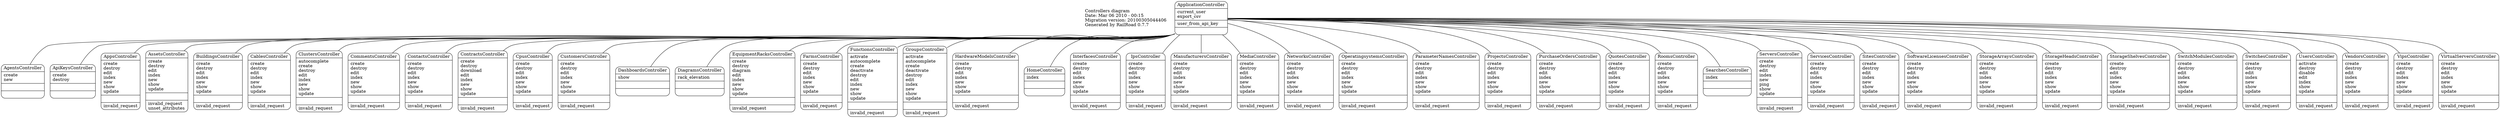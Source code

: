 digraph controllers_diagram {
	graph[overlap=false, splines=true]
	_diagram_info [shape="plaintext", label="Controllers diagram\lDate: Mar 06 2010 - 00:15\lMigration version: 20100305044406\lGenerated by RailRoad 0.7.7\l", fontsize=14]
	"AgentsController" [shape=Mrecord, label="{AgentsController|create\lnew\l|\l|\l}"]
	"ApiKeysController" [shape=Mrecord, label="{ApiKeysController|create\ldestroy\l|\l|\l}"]
	"ApplicationController" [shape=Mrecord, label="{ApplicationController|current_user\lexport_csv\l|user_from_api_key\l|\l}"]
	"AppsController" [shape=Mrecord, label="{AppsController|create\ldestroy\ledit\lindex\lnew\lshow\lupdate\l|\l|invalid_request\l}"]
	"AssetsController" [shape=Mrecord, label="{AssetsController|create\ldestroy\ledit\lindex\lnew\lshow\lupdate\l|\l|invalid_request\lunset_attributes\l}"]
	"BuildingsController" [shape=Mrecord, label="{BuildingsController|create\ldestroy\ledit\lindex\lnew\lshow\lupdate\l|\l|invalid_request\l}"]
	"CablesController" [shape=Mrecord, label="{CablesController|create\ldestroy\ledit\lindex\lnew\lshow\lupdate\l|\l|invalid_request\l}"]
	"ClustersController" [shape=Mrecord, label="{ClustersController|autocomplete\lcreate\ldestroy\ledit\lindex\lnew\lshow\lupdate\l|\l|invalid_request\l}"]
	"CommentsController" [shape=Mrecord, label="{CommentsController|create\ldestroy\ledit\lindex\lnew\lshow\lupdate\l|\l|invalid_request\l}"]
	"ContactsController" [shape=Mrecord, label="{ContactsController|create\ldestroy\ledit\lindex\lnew\lshow\lupdate\l|\l|invalid_request\l}"]
	"ContractsController" [shape=Mrecord, label="{ContractsController|create\ldestroy\ldownload\ledit\lindex\lnew\lshow\lupdate\l|\l|invalid_request\l}"]
	"CpusController" [shape=Mrecord, label="{CpusController|create\ldestroy\ledit\lindex\lnew\lshow\lupdate\l|\l|invalid_request\l}"]
	"CustomersController" [shape=Mrecord, label="{CustomersController|create\ldestroy\ledit\lindex\lnew\lshow\lupdate\l|\l|invalid_request\l}"]
	"DashboardsController" [shape=Mrecord, label="{DashboardsController|show\l|\l|\l}"]
	"DiagramsController" [shape=Mrecord, label="{DiagramsController|rack_elevation\l|\l|\l}"]
	"EquipmentRacksController" [shape=Mrecord, label="{EquipmentRacksController|create\ldestroy\ldiagram\ledit\lindex\lnew\lshow\lupdate\l|\l|invalid_request\l}"]
	"FarmsController" [shape=Mrecord, label="{FarmsController|create\ldestroy\ledit\lindex\lnew\lshow\lupdate\l|\l|invalid_request\l}"]
	"FunctionsController" [shape=Mrecord, label="{FunctionsController|activate\lautocomplete\lcreate\ldeactivate\ldestroy\ledit\lindex\lnew\lshow\lupdate\l|\l|invalid_request\l}"]
	"GroupsController" [shape=Mrecord, label="{GroupsController|activate\lautocomplete\lcreate\ldeactivate\ldestroy\ledit\lindex\lnew\lshow\lupdate\l|\l|invalid_request\l}"]
	"HardwareModelsController" [shape=Mrecord, label="{HardwareModelsController|create\ldestroy\ledit\lindex\lnew\lshow\lupdate\l|\l|invalid_request\l}"]
	"HomeController" [shape=Mrecord, label="{HomeController|index\l|\l|\l}"]
	"InterfacesController" [shape=Mrecord, label="{InterfacesController|create\ldestroy\ledit\lindex\lnew\lshow\lupdate\l|\l|invalid_request\l}"]
	"IpsController" [shape=Mrecord, label="{IpsController|create\ldestroy\ledit\lindex\lnew\lshow\lupdate\l|\l|invalid_request\l}"]
	"ManufacturersController" [shape=Mrecord, label="{ManufacturersController|create\ldestroy\ledit\lindex\lnew\lshow\lupdate\l|\l|invalid_request\l}"]
	"MediaController" [shape=Mrecord, label="{MediaController|create\ldestroy\ledit\lindex\lnew\lshow\lupdate\l|\l|invalid_request\l}"]
	"NetworksController" [shape=Mrecord, label="{NetworksController|create\ldestroy\ledit\lindex\lnew\lshow\lupdate\l|\l|invalid_request\l}"]
	"OperatingsystemsController" [shape=Mrecord, label="{OperatingsystemsController|create\ldestroy\ledit\lindex\lnew\lshow\lupdate\l|\l|invalid_request\l}"]
	"ParameterNamesController" [shape=Mrecord, label="{ParameterNamesController|create\ldestroy\ledit\lindex\lnew\lshow\lupdate\l|\l|invalid_request\l}"]
	"ProjectsController" [shape=Mrecord, label="{ProjectsController|create\ldestroy\ledit\lindex\lnew\lshow\lupdate\l|\l|invalid_request\l}"]
	"PurchaseOrdersController" [shape=Mrecord, label="{PurchaseOrdersController|create\ldestroy\ledit\lindex\lnew\lshow\lupdate\l|\l|invalid_request\l}"]
	"QuotesController" [shape=Mrecord, label="{QuotesController|create\ldestroy\ledit\lindex\lnew\lshow\lupdate\l|\l|invalid_request\l}"]
	"RoomsController" [shape=Mrecord, label="{RoomsController|create\ldestroy\ledit\lindex\lnew\lshow\lupdate\l|\l|invalid_request\l}"]
	"SearchesController" [shape=Mrecord, label="{SearchesController|index\l|\l|\l}"]
	"ServersController" [shape=Mrecord, label="{ServersController|create\ldestroy\ledit\lindex\lnew\lping\lshow\lupdate\l|\l|invalid_request\l}"]
	"ServicesController" [shape=Mrecord, label="{ServicesController|create\ldestroy\ledit\lindex\lnew\lshow\lupdate\l|\l|invalid_request\l}"]
	"SitesController" [shape=Mrecord, label="{SitesController|create\ldestroy\ledit\lindex\lnew\lshow\lupdate\l|\l|invalid_request\l}"]
	"SoftwareLicensesController" [shape=Mrecord, label="{SoftwareLicensesController|create\ldestroy\ledit\lindex\lnew\lshow\lupdate\l|\l|invalid_request\l}"]
	"StorageArraysController" [shape=Mrecord, label="{StorageArraysController|create\ldestroy\ledit\lindex\lnew\lshow\lupdate\l|\l|invalid_request\l}"]
	"StorageHeadsController" [shape=Mrecord, label="{StorageHeadsController|create\ldestroy\ledit\lindex\lnew\lshow\lupdate\l|\l|invalid_request\l}"]
	"StorageShelvesController" [shape=Mrecord, label="{StorageShelvesController|create\ldestroy\ledit\lindex\lnew\lshow\lupdate\l|\l|invalid_request\l}"]
	"SwitchModulesController" [shape=Mrecord, label="{SwitchModulesController|create\ldestroy\ledit\lindex\lnew\lshow\lupdate\l|\l|invalid_request\l}"]
	"SwitchesController" [shape=Mrecord, label="{SwitchesController|create\ldestroy\ledit\lindex\lnew\lshow\lupdate\l|\l|invalid_request\l}"]
	"UsersController" [shape=Mrecord, label="{UsersController|activate\ldestroy\ldisable\ledit\lindex\lshow\lupdate\l|\l|invalid_request\l}"]
	"VendorsController" [shape=Mrecord, label="{VendorsController|create\ldestroy\ledit\lindex\lnew\lshow\lupdate\l|\l|invalid_request\l}"]
	"VipsController" [shape=Mrecord, label="{VipsController|create\ldestroy\ledit\lindex\lnew\lshow\lupdate\l|\l|invalid_request\l}"]
	"VirtualServersController" [shape=Mrecord, label="{VirtualServersController|create\ldestroy\ledit\lindex\lnew\lshow\lupdate\l|\l|invalid_request\l}"]
	"ApplicationController" -> "AgentsController" [arrowhead="none", arrowtail="onormal"]
	"ApplicationController" -> "ApiKeysController" [arrowhead="none", arrowtail="onormal"]
	"ApplicationController" -> "AppsController" [arrowhead="none", arrowtail="onormal"]
	"ApplicationController" -> "AssetsController" [arrowhead="none", arrowtail="onormal"]
	"ApplicationController" -> "BuildingsController" [arrowhead="none", arrowtail="onormal"]
	"ApplicationController" -> "CablesController" [arrowhead="none", arrowtail="onormal"]
	"ApplicationController" -> "ClustersController" [arrowhead="none", arrowtail="onormal"]
	"ApplicationController" -> "CommentsController" [arrowhead="none", arrowtail="onormal"]
	"ApplicationController" -> "ContactsController" [arrowhead="none", arrowtail="onormal"]
	"ApplicationController" -> "ContractsController" [arrowhead="none", arrowtail="onormal"]
	"ApplicationController" -> "CpusController" [arrowhead="none", arrowtail="onormal"]
	"ApplicationController" -> "CustomersController" [arrowhead="none", arrowtail="onormal"]
	"ApplicationController" -> "DashboardsController" [arrowhead="none", arrowtail="onormal"]
	"ApplicationController" -> "DiagramsController" [arrowhead="none", arrowtail="onormal"]
	"ApplicationController" -> "EquipmentRacksController" [arrowhead="none", arrowtail="onormal"]
	"ApplicationController" -> "FarmsController" [arrowhead="none", arrowtail="onormal"]
	"ApplicationController" -> "FunctionsController" [arrowhead="none", arrowtail="onormal"]
	"ApplicationController" -> "GroupsController" [arrowhead="none", arrowtail="onormal"]
	"ApplicationController" -> "HardwareModelsController" [arrowhead="none", arrowtail="onormal"]
	"ApplicationController" -> "HomeController" [arrowhead="none", arrowtail="onormal"]
	"ApplicationController" -> "InterfacesController" [arrowhead="none", arrowtail="onormal"]
	"ApplicationController" -> "IpsController" [arrowhead="none", arrowtail="onormal"]
	"ApplicationController" -> "ManufacturersController" [arrowhead="none", arrowtail="onormal"]
	"ApplicationController" -> "MediaController" [arrowhead="none", arrowtail="onormal"]
	"ApplicationController" -> "NetworksController" [arrowhead="none", arrowtail="onormal"]
	"ApplicationController" -> "OperatingsystemsController" [arrowhead="none", arrowtail="onormal"]
	"ApplicationController" -> "ParameterNamesController" [arrowhead="none", arrowtail="onormal"]
	"ApplicationController" -> "ProjectsController" [arrowhead="none", arrowtail="onormal"]
	"ApplicationController" -> "PurchaseOrdersController" [arrowhead="none", arrowtail="onormal"]
	"ApplicationController" -> "QuotesController" [arrowhead="none", arrowtail="onormal"]
	"ApplicationController" -> "RoomsController" [arrowhead="none", arrowtail="onormal"]
	"ApplicationController" -> "SearchesController" [arrowhead="none", arrowtail="onormal"]
	"ApplicationController" -> "ServersController" [arrowhead="none", arrowtail="onormal"]
	"ApplicationController" -> "ServicesController" [arrowhead="none", arrowtail="onormal"]
	"ApplicationController" -> "SitesController" [arrowhead="none", arrowtail="onormal"]
	"ApplicationController" -> "SoftwareLicensesController" [arrowhead="none", arrowtail="onormal"]
	"ApplicationController" -> "StorageArraysController" [arrowhead="none", arrowtail="onormal"]
	"ApplicationController" -> "StorageHeadsController" [arrowhead="none", arrowtail="onormal"]
	"ApplicationController" -> "StorageShelvesController" [arrowhead="none", arrowtail="onormal"]
	"ApplicationController" -> "SwitchModulesController" [arrowhead="none", arrowtail="onormal"]
	"ApplicationController" -> "SwitchesController" [arrowhead="none", arrowtail="onormal"]
	"ApplicationController" -> "UsersController" [arrowhead="none", arrowtail="onormal"]
	"ApplicationController" -> "VendorsController" [arrowhead="none", arrowtail="onormal"]
	"ApplicationController" -> "VipsController" [arrowhead="none", arrowtail="onormal"]
	"ApplicationController" -> "VirtualServersController" [arrowhead="none", arrowtail="onormal"]
}
